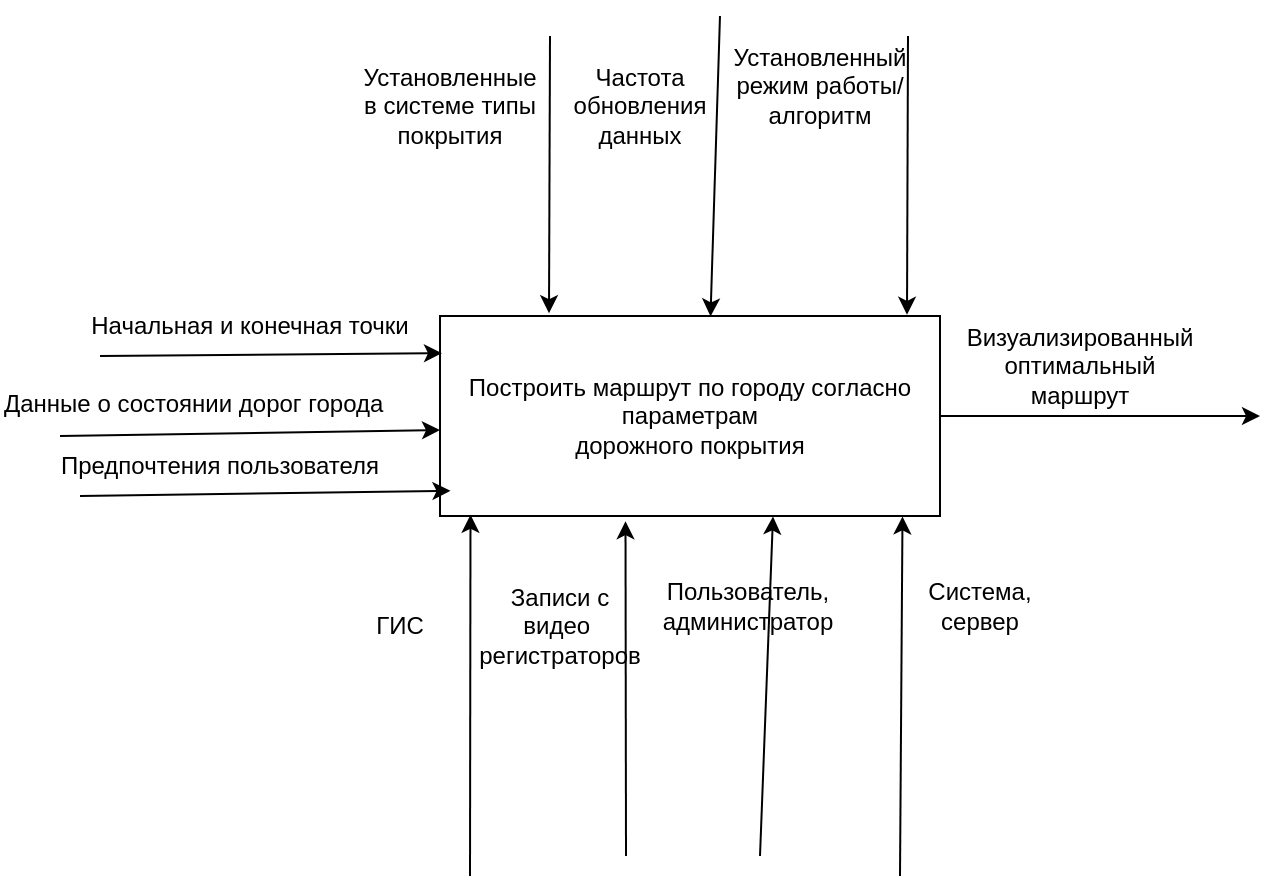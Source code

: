 <mxfile version="24.8.3">
  <diagram name="Страница — 1" id="fT1QAbSfde_ShpFLxwCB">
    <mxGraphModel dx="1290" dy="565" grid="1" gridSize="10" guides="1" tooltips="1" connect="1" arrows="1" fold="1" page="1" pageScale="1" pageWidth="827" pageHeight="1169" math="0" shadow="0">
      <root>
        <mxCell id="0" />
        <mxCell id="1" parent="0" />
        <mxCell id="92aNeTNML9O3eHz1yHTK-1" value="&lt;div&gt;&lt;br&gt;&lt;/div&gt;&lt;div&gt;Построить маршрут по городу согласно параметрам&lt;/div&gt;&lt;div&gt;дорожного покрытия&lt;/div&gt;&lt;div&gt;&lt;br&gt;&lt;/div&gt;" style="rounded=0;whiteSpace=wrap;html=1;" vertex="1" parent="1">
          <mxGeometry x="290" y="180" width="250" height="100" as="geometry" />
        </mxCell>
        <mxCell id="92aNeTNML9O3eHz1yHTK-2" value="" style="endArrow=classic;html=1;rounded=0;entryX=0.004;entryY=0.186;entryDx=0;entryDy=0;entryPerimeter=0;" edge="1" parent="1" target="92aNeTNML9O3eHz1yHTK-1">
          <mxGeometry width="50" height="50" relative="1" as="geometry">
            <mxPoint x="120" y="200" as="sourcePoint" />
            <mxPoint x="440" y="270" as="targetPoint" />
          </mxGeometry>
        </mxCell>
        <mxCell id="92aNeTNML9O3eHz1yHTK-3" value="" style="endArrow=classic;html=1;rounded=0;entryX=0;entryY=0.57;entryDx=0;entryDy=0;entryPerimeter=0;" edge="1" parent="1" target="92aNeTNML9O3eHz1yHTK-1">
          <mxGeometry width="50" height="50" relative="1" as="geometry">
            <mxPoint x="100" y="240" as="sourcePoint" />
            <mxPoint x="440" y="270" as="targetPoint" />
          </mxGeometry>
        </mxCell>
        <mxCell id="92aNeTNML9O3eHz1yHTK-4" value="" style="endArrow=classic;html=1;rounded=0;entryX=0.021;entryY=0.874;entryDx=0;entryDy=0;entryPerimeter=0;" edge="1" parent="1" target="92aNeTNML9O3eHz1yHTK-1">
          <mxGeometry width="50" height="50" relative="1" as="geometry">
            <mxPoint x="110" y="270" as="sourcePoint" />
            <mxPoint x="440" y="270" as="targetPoint" />
          </mxGeometry>
        </mxCell>
        <mxCell id="92aNeTNML9O3eHz1yHTK-5" value="Предпочтения пользователя" style="text;html=1;align=center;verticalAlign=middle;whiteSpace=wrap;rounded=0;" vertex="1" parent="1">
          <mxGeometry x="95" y="240" width="170" height="30" as="geometry" />
        </mxCell>
        <mxCell id="92aNeTNML9O3eHz1yHTK-6" value="&lt;div style=&quot;text-align: center;&quot;&gt;Данные о состоянии дорог города&lt;/div&gt;" style="text;whiteSpace=wrap;html=1;" vertex="1" parent="1">
          <mxGeometry x="70" y="210" width="220" height="40" as="geometry" />
        </mxCell>
        <mxCell id="92aNeTNML9O3eHz1yHTK-11" value="Начальная и конечная точки" style="text;html=1;align=center;verticalAlign=middle;whiteSpace=wrap;rounded=0;" vertex="1" parent="1">
          <mxGeometry x="110" y="170" width="170" height="30" as="geometry" />
        </mxCell>
        <mxCell id="92aNeTNML9O3eHz1yHTK-12" value="" style="endArrow=classic;html=1;rounded=0;entryX=0.218;entryY=-0.014;entryDx=0;entryDy=0;entryPerimeter=0;" edge="1" parent="1" target="92aNeTNML9O3eHz1yHTK-1">
          <mxGeometry width="50" height="50" relative="1" as="geometry">
            <mxPoint x="345" y="40" as="sourcePoint" />
            <mxPoint x="440" y="270" as="targetPoint" />
          </mxGeometry>
        </mxCell>
        <mxCell id="92aNeTNML9O3eHz1yHTK-13" value="" style="endArrow=classic;html=1;rounded=0;entryX=0.541;entryY=0.002;entryDx=0;entryDy=0;entryPerimeter=0;" edge="1" parent="1" target="92aNeTNML9O3eHz1yHTK-1">
          <mxGeometry width="50" height="50" relative="1" as="geometry">
            <mxPoint x="430" y="30" as="sourcePoint" />
            <mxPoint x="430" y="170" as="targetPoint" />
          </mxGeometry>
        </mxCell>
        <mxCell id="92aNeTNML9O3eHz1yHTK-14" value="Установленные&lt;div&gt;в системе типы покрытия&lt;/div&gt;" style="text;html=1;align=center;verticalAlign=middle;whiteSpace=wrap;rounded=0;" vertex="1" parent="1">
          <mxGeometry x="265" y="60" width="60" height="30" as="geometry" />
        </mxCell>
        <mxCell id="92aNeTNML9O3eHz1yHTK-15" value="Частота обновления&lt;div&gt;данных&lt;/div&gt;" style="text;html=1;align=center;verticalAlign=middle;whiteSpace=wrap;rounded=0;" vertex="1" parent="1">
          <mxGeometry x="360" y="60" width="60" height="30" as="geometry" />
        </mxCell>
        <mxCell id="92aNeTNML9O3eHz1yHTK-16" value="Установленный режим работы/алгоритм" style="text;html=1;align=center;verticalAlign=middle;whiteSpace=wrap;rounded=0;" vertex="1" parent="1">
          <mxGeometry x="450" y="50" width="60" height="30" as="geometry" />
        </mxCell>
        <mxCell id="92aNeTNML9O3eHz1yHTK-17" value="" style="endArrow=classic;html=1;rounded=0;entryX=0.934;entryY=-0.006;entryDx=0;entryDy=0;entryPerimeter=0;" edge="1" parent="1" target="92aNeTNML9O3eHz1yHTK-1">
          <mxGeometry width="50" height="50" relative="1" as="geometry">
            <mxPoint x="524" y="40" as="sourcePoint" />
            <mxPoint x="440" y="270" as="targetPoint" />
          </mxGeometry>
        </mxCell>
        <mxCell id="92aNeTNML9O3eHz1yHTK-18" value="" style="endArrow=classic;html=1;rounded=0;entryX=0.061;entryY=0.994;entryDx=0;entryDy=0;entryPerimeter=0;" edge="1" parent="1" target="92aNeTNML9O3eHz1yHTK-1">
          <mxGeometry width="50" height="50" relative="1" as="geometry">
            <mxPoint x="305" y="460" as="sourcePoint" />
            <mxPoint x="440" y="270" as="targetPoint" />
          </mxGeometry>
        </mxCell>
        <mxCell id="92aNeTNML9O3eHz1yHTK-19" value="" style="endArrow=classic;html=1;rounded=0;entryX=0.371;entryY=1.026;entryDx=0;entryDy=0;entryPerimeter=0;" edge="1" parent="1" target="92aNeTNML9O3eHz1yHTK-1">
          <mxGeometry width="50" height="50" relative="1" as="geometry">
            <mxPoint x="383" y="450" as="sourcePoint" />
            <mxPoint x="415" y="280" as="targetPoint" />
          </mxGeometry>
        </mxCell>
        <mxCell id="92aNeTNML9O3eHz1yHTK-20" value="" style="endArrow=classic;html=1;rounded=0;entryX=0.666;entryY=1.002;entryDx=0;entryDy=0;entryPerimeter=0;" edge="1" parent="1" target="92aNeTNML9O3eHz1yHTK-1">
          <mxGeometry width="50" height="50" relative="1" as="geometry">
            <mxPoint x="450" y="450" as="sourcePoint" />
            <mxPoint x="440" y="270" as="targetPoint" />
          </mxGeometry>
        </mxCell>
        <mxCell id="92aNeTNML9O3eHz1yHTK-21" value="" style="endArrow=classic;html=1;rounded=0;entryX=0.925;entryY=1.002;entryDx=0;entryDy=0;entryPerimeter=0;" edge="1" parent="1" target="92aNeTNML9O3eHz1yHTK-1">
          <mxGeometry width="50" height="50" relative="1" as="geometry">
            <mxPoint x="520" y="460" as="sourcePoint" />
            <mxPoint x="440" y="270" as="targetPoint" />
          </mxGeometry>
        </mxCell>
        <mxCell id="92aNeTNML9O3eHz1yHTK-22" value="ГИС" style="text;html=1;align=center;verticalAlign=middle;whiteSpace=wrap;rounded=0;" vertex="1" parent="1">
          <mxGeometry x="240" y="320" width="60" height="30" as="geometry" />
        </mxCell>
        <mxCell id="92aNeTNML9O3eHz1yHTK-23" value="Записи с видео&amp;nbsp;&lt;div&gt;регистраторов&lt;/div&gt;" style="text;html=1;align=center;verticalAlign=middle;whiteSpace=wrap;rounded=0;" vertex="1" parent="1">
          <mxGeometry x="320" y="320" width="60" height="30" as="geometry" />
        </mxCell>
        <mxCell id="92aNeTNML9O3eHz1yHTK-25" value="Система, сервер" style="text;html=1;align=center;verticalAlign=middle;whiteSpace=wrap;rounded=0;" vertex="1" parent="1">
          <mxGeometry x="530" y="310" width="60" height="30" as="geometry" />
        </mxCell>
        <mxCell id="92aNeTNML9O3eHz1yHTK-26" value="Пользователь, администратор" style="text;html=1;align=center;verticalAlign=middle;whiteSpace=wrap;rounded=0;" vertex="1" parent="1">
          <mxGeometry x="414" y="310" width="60" height="30" as="geometry" />
        </mxCell>
        <mxCell id="92aNeTNML9O3eHz1yHTK-27" value="" style="endArrow=classic;html=1;rounded=0;exitX=1;exitY=0.5;exitDx=0;exitDy=0;" edge="1" parent="1" source="92aNeTNML9O3eHz1yHTK-1">
          <mxGeometry width="50" height="50" relative="1" as="geometry">
            <mxPoint x="390" y="320" as="sourcePoint" />
            <mxPoint x="700" y="230" as="targetPoint" />
          </mxGeometry>
        </mxCell>
        <mxCell id="92aNeTNML9O3eHz1yHTK-29" value="Визуализированный оптимальный маршрут" style="text;html=1;align=center;verticalAlign=middle;whiteSpace=wrap;rounded=0;" vertex="1" parent="1">
          <mxGeometry x="580" y="190" width="60" height="30" as="geometry" />
        </mxCell>
      </root>
    </mxGraphModel>
  </diagram>
</mxfile>

